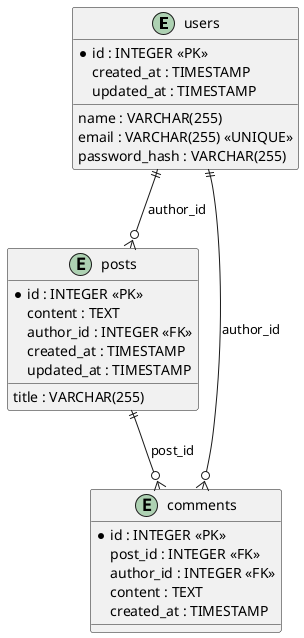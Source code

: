 @startuml optimized-traefik-micro-blog

entity "users" {
  *id : INTEGER <<PK>>
  name : VARCHAR(255)
  email : VARCHAR(255) <<UNIQUE>>
  password_hash : VARCHAR(255)
  created_at : TIMESTAMP
  updated_at : TIMESTAMP
}

entity "posts" {
  *id : INTEGER <<PK>>
  title : VARCHAR(255)
  content : TEXT
  author_id : INTEGER <<FK>>
  created_at : TIMESTAMP
  updated_at : TIMESTAMP
}

entity "comments" {
  *id : INTEGER <<PK>>
  post_id : INTEGER <<FK>>
  author_id : INTEGER <<FK>>
  content : TEXT
  created_at : TIMESTAMP
}

users ||--o{ posts : "author_id"
posts ||--o{ comments : "post_id"
users ||--o{ comments : "author_id"

@enduml
